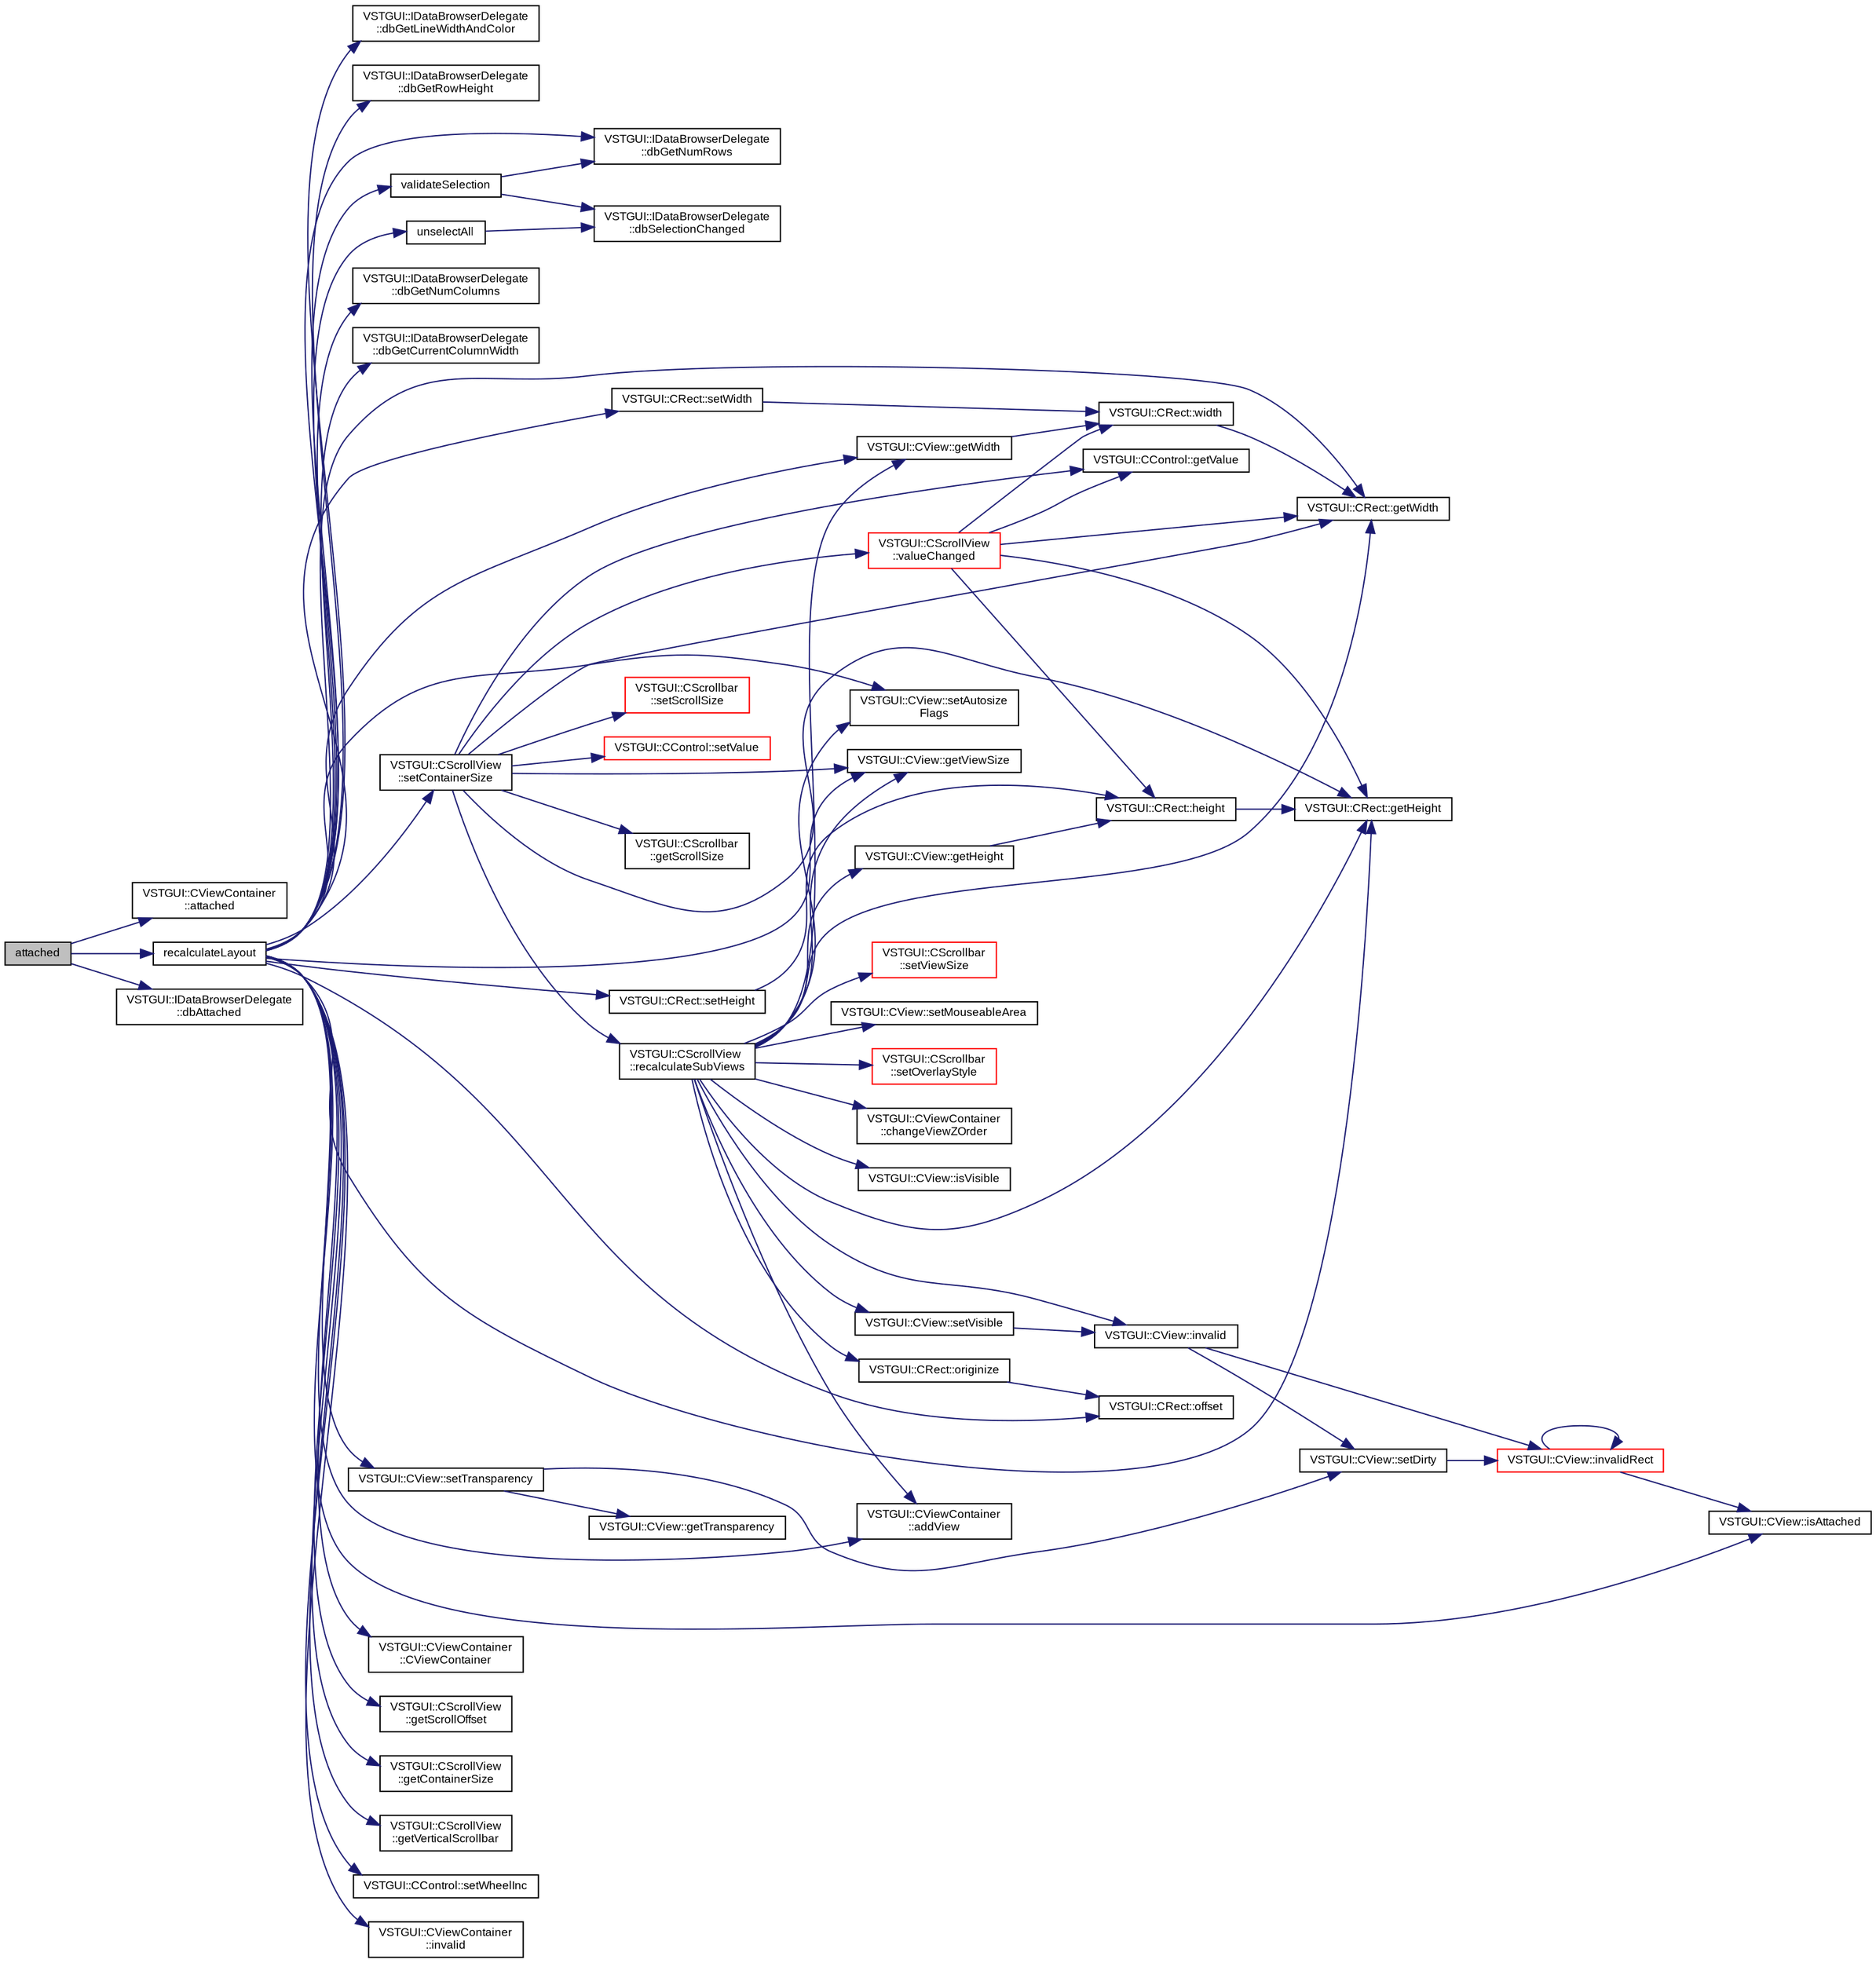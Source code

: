 digraph "attached"
{
  bgcolor="transparent";
  edge [fontname="Arial",fontsize="9",labelfontname="Arial",labelfontsize="9"];
  node [fontname="Arial",fontsize="9",shape=record];
  rankdir="LR";
  Node1 [label="attached",height=0.2,width=0.4,color="black", fillcolor="grey75", style="filled" fontcolor="black"];
  Node1 -> Node2 [color="midnightblue",fontsize="9",style="solid",fontname="Arial"];
  Node2 [label="VSTGUI::CViewContainer\l::attached",height=0.2,width=0.4,color="black",URL="$class_v_s_t_g_u_i_1_1_c_view_container.html#a346862a374e9b89e0ca2ceb05028f4e2",tooltip="view is attached to a parent view "];
  Node1 -> Node3 [color="midnightblue",fontsize="9",style="solid",fontname="Arial"];
  Node3 [label="recalculateLayout",height=0.2,width=0.4,color="black",URL="$class_v_s_t_g_u_i_1_1_c_data_browser.html#adf67dfd47fb9d3c6051cd43cc8542cba",tooltip="trigger recalculation, call if numRows or numColumns changed "];
  Node3 -> Node4 [color="midnightblue",fontsize="9",style="solid",fontname="Arial"];
  Node4 [label="VSTGUI::IDataBrowserDelegate\l::dbGetLineWidthAndColor",height=0.2,width=0.4,color="black",URL="$class_v_s_t_g_u_i_1_1_i_data_browser_delegate.html#a7b36a55bd733ed49b370c6d6e2057111",tooltip="return the line width and color "];
  Node3 -> Node5 [color="midnightblue",fontsize="9",style="solid",fontname="Arial"];
  Node5 [label="VSTGUI::IDataBrowserDelegate\l::dbGetRowHeight",height=0.2,width=0.4,color="black",URL="$class_v_s_t_g_u_i_1_1_i_data_browser_delegate.html#a302018b7876e6b43d7dc7602e78e3574",tooltip="return height of one row "];
  Node3 -> Node6 [color="midnightblue",fontsize="9",style="solid",fontname="Arial"];
  Node6 [label="VSTGUI::IDataBrowserDelegate\l::dbGetNumRows",height=0.2,width=0.4,color="black",URL="$class_v_s_t_g_u_i_1_1_i_data_browser_delegate.html#a7a995c1bb7ecebecbd53378b7d32130e",tooltip="return number of rows for CDataBrowser browser "];
  Node3 -> Node7 [color="midnightblue",fontsize="9",style="solid",fontname="Arial"];
  Node7 [label="VSTGUI::IDataBrowserDelegate\l::dbGetNumColumns",height=0.2,width=0.4,color="black",URL="$class_v_s_t_g_u_i_1_1_i_data_browser_delegate.html#adb1298007dc75c87ce369fe46687afa7",tooltip="return number of columns for CDataBrowser browser "];
  Node3 -> Node8 [color="midnightblue",fontsize="9",style="solid",fontname="Arial"];
  Node8 [label="VSTGUI::IDataBrowserDelegate\l::dbGetCurrentColumnWidth",height=0.2,width=0.4,color="black",URL="$class_v_s_t_g_u_i_1_1_i_data_browser_delegate.html#a1b8544e2a333509ebea48e20452e0ec0",tooltip="return current width of index column "];
  Node3 -> Node9 [color="midnightblue",fontsize="9",style="solid",fontname="Arial"];
  Node9 [label="VSTGUI::CRect::offset",height=0.2,width=0.4,color="black",URL="$struct_v_s_t_g_u_i_1_1_c_rect.html#a34e2c9a2a3f466838aadef8f924ec052"];
  Node3 -> Node10 [color="midnightblue",fontsize="9",style="solid",fontname="Arial"];
  Node10 [label="VSTGUI::CRect::getWidth",height=0.2,width=0.4,color="black",URL="$struct_v_s_t_g_u_i_1_1_c_rect.html#a8b4fe88292b8e95807a9b07a26cd1cb1"];
  Node3 -> Node11 [color="midnightblue",fontsize="9",style="solid",fontname="Arial"];
  Node11 [label="VSTGUI::CView::getWidth",height=0.2,width=0.4,color="black",URL="$class_v_s_t_g_u_i_1_1_c_view.html#a8b4fe88292b8e95807a9b07a26cd1cb1",tooltip="get the width of the view "];
  Node11 -> Node12 [color="midnightblue",fontsize="9",style="solid",fontname="Arial"];
  Node12 [label="VSTGUI::CRect::width",height=0.2,width=0.4,color="black",URL="$struct_v_s_t_g_u_i_1_1_c_rect.html#aac17e64c594f7da1f088efeb1e53f114"];
  Node12 -> Node10 [color="midnightblue",fontsize="9",style="solid",fontname="Arial"];
  Node3 -> Node13 [color="midnightblue",fontsize="9",style="solid",fontname="Arial"];
  Node13 [label="VSTGUI::CRect::setWidth",height=0.2,width=0.4,color="black",URL="$struct_v_s_t_g_u_i_1_1_c_rect.html#a43c65b4dbff10a6e0690afc240932ada"];
  Node13 -> Node12 [color="midnightblue",fontsize="9",style="solid",fontname="Arial"];
  Node3 -> Node14 [color="midnightblue",fontsize="9",style="solid",fontname="Arial"];
  Node14 [label="VSTGUI::CView::getViewSize",height=0.2,width=0.4,color="black",URL="$class_v_s_t_g_u_i_1_1_c_view.html#a7b14fb07c53ccfa07dc91900f4fe01f1",tooltip="read only access to view size "];
  Node3 -> Node15 [color="midnightblue",fontsize="9",style="solid",fontname="Arial"];
  Node15 [label="VSTGUI::CViewContainer\l::CViewContainer",height=0.2,width=0.4,color="black",URL="$class_v_s_t_g_u_i_1_1_c_view_container.html#a6a955866d26fe7b3f6a64178a2ae73ce"];
  Node3 -> Node16 [color="midnightblue",fontsize="9",style="solid",fontname="Arial"];
  Node16 [label="VSTGUI::CView::setAutosize\lFlags",height=0.2,width=0.4,color="black",URL="$class_v_s_t_g_u_i_1_1_c_view.html#a8b132bc89c5168ff1601ac77aad7afbb",tooltip="set autosize flags "];
  Node3 -> Node17 [color="midnightblue",fontsize="9",style="solid",fontname="Arial"];
  Node17 [label="VSTGUI::CView::setTransparency",height=0.2,width=0.4,color="black",URL="$class_v_s_t_g_u_i_1_1_c_view.html#aa5d991b079a9b01c1fbd08f47a730a00",tooltip="set views transparent state "];
  Node17 -> Node18 [color="midnightblue",fontsize="9",style="solid",fontname="Arial"];
  Node18 [label="VSTGUI::CView::getTransparency",height=0.2,width=0.4,color="black",URL="$class_v_s_t_g_u_i_1_1_c_view.html#a98aa4626fd326017c96073613d0911c0",tooltip="get views transparent state "];
  Node17 -> Node19 [color="midnightblue",fontsize="9",style="solid",fontname="Arial"];
  Node19 [label="VSTGUI::CView::setDirty",height=0.2,width=0.4,color="black",URL="$class_v_s_t_g_u_i_1_1_c_view.html#a0f19a61606a7f547b62102310063ea76",tooltip="set the view to dirty so that it is redrawn in the next idle. Thread Safe ! "];
  Node19 -> Node20 [color="midnightblue",fontsize="9",style="solid",fontname="Arial"];
  Node20 [label="VSTGUI::CView::invalidRect",height=0.2,width=0.4,color="red",URL="$class_v_s_t_g_u_i_1_1_c_view.html#ad414ba3d5e64f9fdc11309e05266ffcf",tooltip="mark rect as invalid "];
  Node20 -> Node21 [color="midnightblue",fontsize="9",style="solid",fontname="Arial"];
  Node21 [label="VSTGUI::CView::isAttached",height=0.2,width=0.4,color="black",URL="$class_v_s_t_g_u_i_1_1_c_view.html#a1b7f04ee36bdaecd09a2625370dc90d8",tooltip="is view attached to a parentView "];
  Node20 -> Node20 [color="midnightblue",fontsize="9",style="solid",fontname="Arial"];
  Node3 -> Node22 [color="midnightblue",fontsize="9",style="solid",fontname="Arial"];
  Node22 [label="VSTGUI::CViewContainer\l::addView",height=0.2,width=0.4,color="black",URL="$class_v_s_t_g_u_i_1_1_c_view_container.html#aa3f0bcc0a5ac5c2a62405f6899dda689",tooltip="add a child view "];
  Node3 -> Node23 [color="midnightblue",fontsize="9",style="solid",fontname="Arial"];
  Node23 [label="VSTGUI::CScrollView\l::getScrollOffset",height=0.2,width=0.4,color="black",URL="$class_v_s_t_g_u_i_1_1_c_scroll_view.html#acdcc99a2b97cc5c26db37b5ff218dc1b",tooltip="get scroll offset "];
  Node3 -> Node24 [color="midnightblue",fontsize="9",style="solid",fontname="Arial"];
  Node24 [label="VSTGUI::CScrollView\l::setContainerSize",height=0.2,width=0.4,color="black",URL="$class_v_s_t_g_u_i_1_1_c_scroll_view.html#a76a87a4f5faa6bd93a3503c31225d654",tooltip="set the virtual size of this container "];
  Node24 -> Node25 [color="midnightblue",fontsize="9",style="solid",fontname="Arial"];
  Node25 [label="VSTGUI::CScrollView\l::recalculateSubViews",height=0.2,width=0.4,color="black",URL="$class_v_s_t_g_u_i_1_1_c_scroll_view.html#a0c6d1dd9bc1cbe653d7eacaf4362e06e"];
  Node25 -> Node14 [color="midnightblue",fontsize="9",style="solid",fontname="Arial"];
  Node25 -> Node11 [color="midnightblue",fontsize="9",style="solid",fontname="Arial"];
  Node25 -> Node26 [color="midnightblue",fontsize="9",style="solid",fontname="Arial"];
  Node26 [label="VSTGUI::CView::getHeight",height=0.2,width=0.4,color="black",URL="$class_v_s_t_g_u_i_1_1_c_view.html#a1f4be3a475a8fb7d8defa4621c01558d",tooltip="get the height of the view "];
  Node26 -> Node27 [color="midnightblue",fontsize="9",style="solid",fontname="Arial"];
  Node27 [label="VSTGUI::CRect::height",height=0.2,width=0.4,color="black",URL="$struct_v_s_t_g_u_i_1_1_c_rect.html#a5ca7ffa8316b6835e331dfd01534ed32"];
  Node27 -> Node28 [color="midnightblue",fontsize="9",style="solid",fontname="Arial"];
  Node28 [label="VSTGUI::CRect::getHeight",height=0.2,width=0.4,color="black",URL="$struct_v_s_t_g_u_i_1_1_c_rect.html#a1f4be3a475a8fb7d8defa4621c01558d"];
  Node25 -> Node28 [color="midnightblue",fontsize="9",style="solid",fontname="Arial"];
  Node25 -> Node10 [color="midnightblue",fontsize="9",style="solid",fontname="Arial"];
  Node25 -> Node29 [color="midnightblue",fontsize="9",style="solid",fontname="Arial"];
  Node29 [label="VSTGUI::CRect::originize",height=0.2,width=0.4,color="black",URL="$struct_v_s_t_g_u_i_1_1_c_rect.html#a1b32dc8f2d2508073c26e66e32a874f0"];
  Node29 -> Node9 [color="midnightblue",fontsize="9",style="solid",fontname="Arial"];
  Node25 -> Node30 [color="midnightblue",fontsize="9",style="solid",fontname="Arial"];
  Node30 [label="VSTGUI::CView::isVisible",height=0.2,width=0.4,color="black",URL="$class_v_s_t_g_u_i_1_1_c_view.html#a08422ee75ab02691943c1ca87e2bc563",tooltip="get visibility state "];
  Node25 -> Node31 [color="midnightblue",fontsize="9",style="solid",fontname="Arial"];
  Node31 [label="VSTGUI::CView::invalid",height=0.2,width=0.4,color="black",URL="$class_v_s_t_g_u_i_1_1_c_view.html#a51647a4891b4a9cbaf8595171c5ad3fc",tooltip="mark whole view as invalid "];
  Node31 -> Node19 [color="midnightblue",fontsize="9",style="solid",fontname="Arial"];
  Node31 -> Node20 [color="midnightblue",fontsize="9",style="solid",fontname="Arial"];
  Node25 -> Node32 [color="midnightblue",fontsize="9",style="solid",fontname="Arial"];
  Node32 [label="VSTGUI::CScrollbar\l::setViewSize",height=0.2,width=0.4,color="red",URL="$class_v_s_t_g_u_i_1_1_c_scrollbar.html#a943751763fe1c3e3a6a6da8e0f6c4daf",tooltip="set views size "];
  Node25 -> Node33 [color="midnightblue",fontsize="9",style="solid",fontname="Arial"];
  Node33 [label="VSTGUI::CView::setMouseableArea",height=0.2,width=0.4,color="black",URL="$class_v_s_t_g_u_i_1_1_c_view.html#aaf7594f7b73a027e5895469cbce92103",tooltip="set the area in which the view reacts to the mouse "];
  Node25 -> Node34 [color="midnightblue",fontsize="9",style="solid",fontname="Arial"];
  Node34 [label="VSTGUI::CView::setVisible",height=0.2,width=0.4,color="black",URL="$class_v_s_t_g_u_i_1_1_c_view.html#ae7b11de49c83518bc4e91feb6c2e9b9f",tooltip="set visibility state "];
  Node34 -> Node31 [color="midnightblue",fontsize="9",style="solid",fontname="Arial"];
  Node25 -> Node16 [color="midnightblue",fontsize="9",style="solid",fontname="Arial"];
  Node25 -> Node22 [color="midnightblue",fontsize="9",style="solid",fontname="Arial"];
  Node25 -> Node35 [color="midnightblue",fontsize="9",style="solid",fontname="Arial"];
  Node35 [label="VSTGUI::CScrollbar\l::setOverlayStyle",height=0.2,width=0.4,color="red",URL="$class_v_s_t_g_u_i_1_1_c_scrollbar.html#ab3bf743a97ae2693a2d4856d9ffe419c"];
  Node25 -> Node36 [color="midnightblue",fontsize="9",style="solid",fontname="Arial"];
  Node36 [label="VSTGUI::CViewContainer\l::changeViewZOrder",height=0.2,width=0.4,color="black",URL="$class_v_s_t_g_u_i_1_1_c_view_container.html#ac76661a805f495e424dcaf009f7594fa",tooltip="change view z order position "];
  Node24 -> Node37 [color="midnightblue",fontsize="9",style="solid",fontname="Arial"];
  Node37 [label="VSTGUI::CScrollbar\l::getScrollSize",height=0.2,width=0.4,color="black",URL="$class_v_s_t_g_u_i_1_1_c_scrollbar.html#a326ba350de9fffcbc3d9d8f47fe5cedd"];
  Node24 -> Node38 [color="midnightblue",fontsize="9",style="solid",fontname="Arial"];
  Node38 [label="VSTGUI::CControl::getValue",height=0.2,width=0.4,color="black",URL="$class_v_s_t_g_u_i_1_1_c_control.html#a0cecc937d7e222b7e3d8fac5294aa38f"];
  Node24 -> Node39 [color="midnightblue",fontsize="9",style="solid",fontname="Arial"];
  Node39 [label="VSTGUI::CScrollbar\l::setScrollSize",height=0.2,width=0.4,color="red",URL="$class_v_s_t_g_u_i_1_1_c_scrollbar.html#a0c7d0965f74fbf027d40ed0e787e2f40"];
  Node24 -> Node28 [color="midnightblue",fontsize="9",style="solid",fontname="Arial"];
  Node24 -> Node14 [color="midnightblue",fontsize="9",style="solid",fontname="Arial"];
  Node24 -> Node40 [color="midnightblue",fontsize="9",style="solid",fontname="Arial"];
  Node40 [label="VSTGUI::CControl::setValue",height=0.2,width=0.4,color="red",URL="$class_v_s_t_g_u_i_1_1_c_control.html#a06bf62da9ba043bcf1b4c26bb2bf357b"];
  Node24 -> Node41 [color="midnightblue",fontsize="9",style="solid",fontname="Arial"];
  Node41 [label="VSTGUI::CScrollView\l::valueChanged",height=0.2,width=0.4,color="red",URL="$class_v_s_t_g_u_i_1_1_c_scroll_view.html#a9e11979012090b0ff41c3f59aef6023d"];
  Node41 -> Node38 [color="midnightblue",fontsize="9",style="solid",fontname="Arial"];
  Node41 -> Node10 [color="midnightblue",fontsize="9",style="solid",fontname="Arial"];
  Node41 -> Node12 [color="midnightblue",fontsize="9",style="solid",fontname="Arial"];
  Node41 -> Node28 [color="midnightblue",fontsize="9",style="solid",fontname="Arial"];
  Node41 -> Node27 [color="midnightblue",fontsize="9",style="solid",fontname="Arial"];
  Node24 -> Node10 [color="midnightblue",fontsize="9",style="solid",fontname="Arial"];
  Node3 -> Node28 [color="midnightblue",fontsize="9",style="solid",fontname="Arial"];
  Node3 -> Node42 [color="midnightblue",fontsize="9",style="solid",fontname="Arial"];
  Node42 [label="VSTGUI::CRect::setHeight",height=0.2,width=0.4,color="black",URL="$struct_v_s_t_g_u_i_1_1_c_rect.html#a73019d7036550c431f4a09eac2dc02c7"];
  Node42 -> Node27 [color="midnightblue",fontsize="9",style="solid",fontname="Arial"];
  Node3 -> Node43 [color="midnightblue",fontsize="9",style="solid",fontname="Arial"];
  Node43 [label="VSTGUI::CScrollView\l::getContainerSize",height=0.2,width=0.4,color="black",URL="$class_v_s_t_g_u_i_1_1_c_scroll_view.html#a23b37f872e6b2973342f3d7e451a6503"];
  Node3 -> Node44 [color="midnightblue",fontsize="9",style="solid",fontname="Arial"];
  Node44 [label="VSTGUI::CScrollView\l::getVerticalScrollbar",height=0.2,width=0.4,color="black",URL="$class_v_s_t_g_u_i_1_1_c_scroll_view.html#a8e1563df2e452f0d9e9e0c8950a6922e",tooltip="get the vertical scrollbar "];
  Node3 -> Node45 [color="midnightblue",fontsize="9",style="solid",fontname="Arial"];
  Node45 [label="VSTGUI::CControl::setWheelInc",height=0.2,width=0.4,color="black",URL="$class_v_s_t_g_u_i_1_1_c_control.html#a044bb304fd78b153c046079e8ce5669e"];
  Node3 -> Node21 [color="midnightblue",fontsize="9",style="solid",fontname="Arial"];
  Node3 -> Node46 [color="midnightblue",fontsize="9",style="solid",fontname="Arial"];
  Node46 [label="VSTGUI::CViewContainer\l::invalid",height=0.2,width=0.4,color="black",URL="$class_v_s_t_g_u_i_1_1_c_view_container.html#a51647a4891b4a9cbaf8595171c5ad3fc",tooltip="mark whole view as invalid "];
  Node3 -> Node47 [color="midnightblue",fontsize="9",style="solid",fontname="Arial"];
  Node47 [label="validateSelection",height=0.2,width=0.4,color="black",URL="$class_v_s_t_g_u_i_1_1_c_data_browser.html#a95a2ffde3fd65da2332565015cdab941"];
  Node47 -> Node6 [color="midnightblue",fontsize="9",style="solid",fontname="Arial"];
  Node47 -> Node48 [color="midnightblue",fontsize="9",style="solid",fontname="Arial"];
  Node48 [label="VSTGUI::IDataBrowserDelegate\l::dbSelectionChanged",height=0.2,width=0.4,color="black",URL="$class_v_s_t_g_u_i_1_1_i_data_browser_delegate.html#a0b8554afada5a0eab8d74eefb8935436"];
  Node3 -> Node49 [color="midnightblue",fontsize="9",style="solid",fontname="Arial"];
  Node49 [label="unselectAll",height=0.2,width=0.4,color="black",URL="$class_v_s_t_g_u_i_1_1_c_data_browser.html#ad204f9856847ba3780165acbe388a155",tooltip="empty selection "];
  Node49 -> Node48 [color="midnightblue",fontsize="9",style="solid",fontname="Arial"];
  Node1 -> Node50 [color="midnightblue",fontsize="9",style="solid",fontname="Arial"];
  Node50 [label="VSTGUI::IDataBrowserDelegate\l::dbAttached",height=0.2,width=0.4,color="black",URL="$class_v_s_t_g_u_i_1_1_i_data_browser_delegate.html#a2c5505003583271bd4bff211b52e5197",tooltip="databrowser view was attached to a parent "];
}
